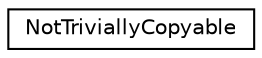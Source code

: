 digraph "Graphical Class Hierarchy"
{
 // LATEX_PDF_SIZE
  edge [fontname="Helvetica",fontsize="10",labelfontname="Helvetica",labelfontsize="10"];
  node [fontname="Helvetica",fontsize="10",shape=record];
  rankdir="LR";
  Node0 [label="NotTriviallyCopyable",height=0.2,width=0.4,color="black", fillcolor="white", style="filled",URL="$structNotTriviallyCopyable.html",tooltip=" "];
}
